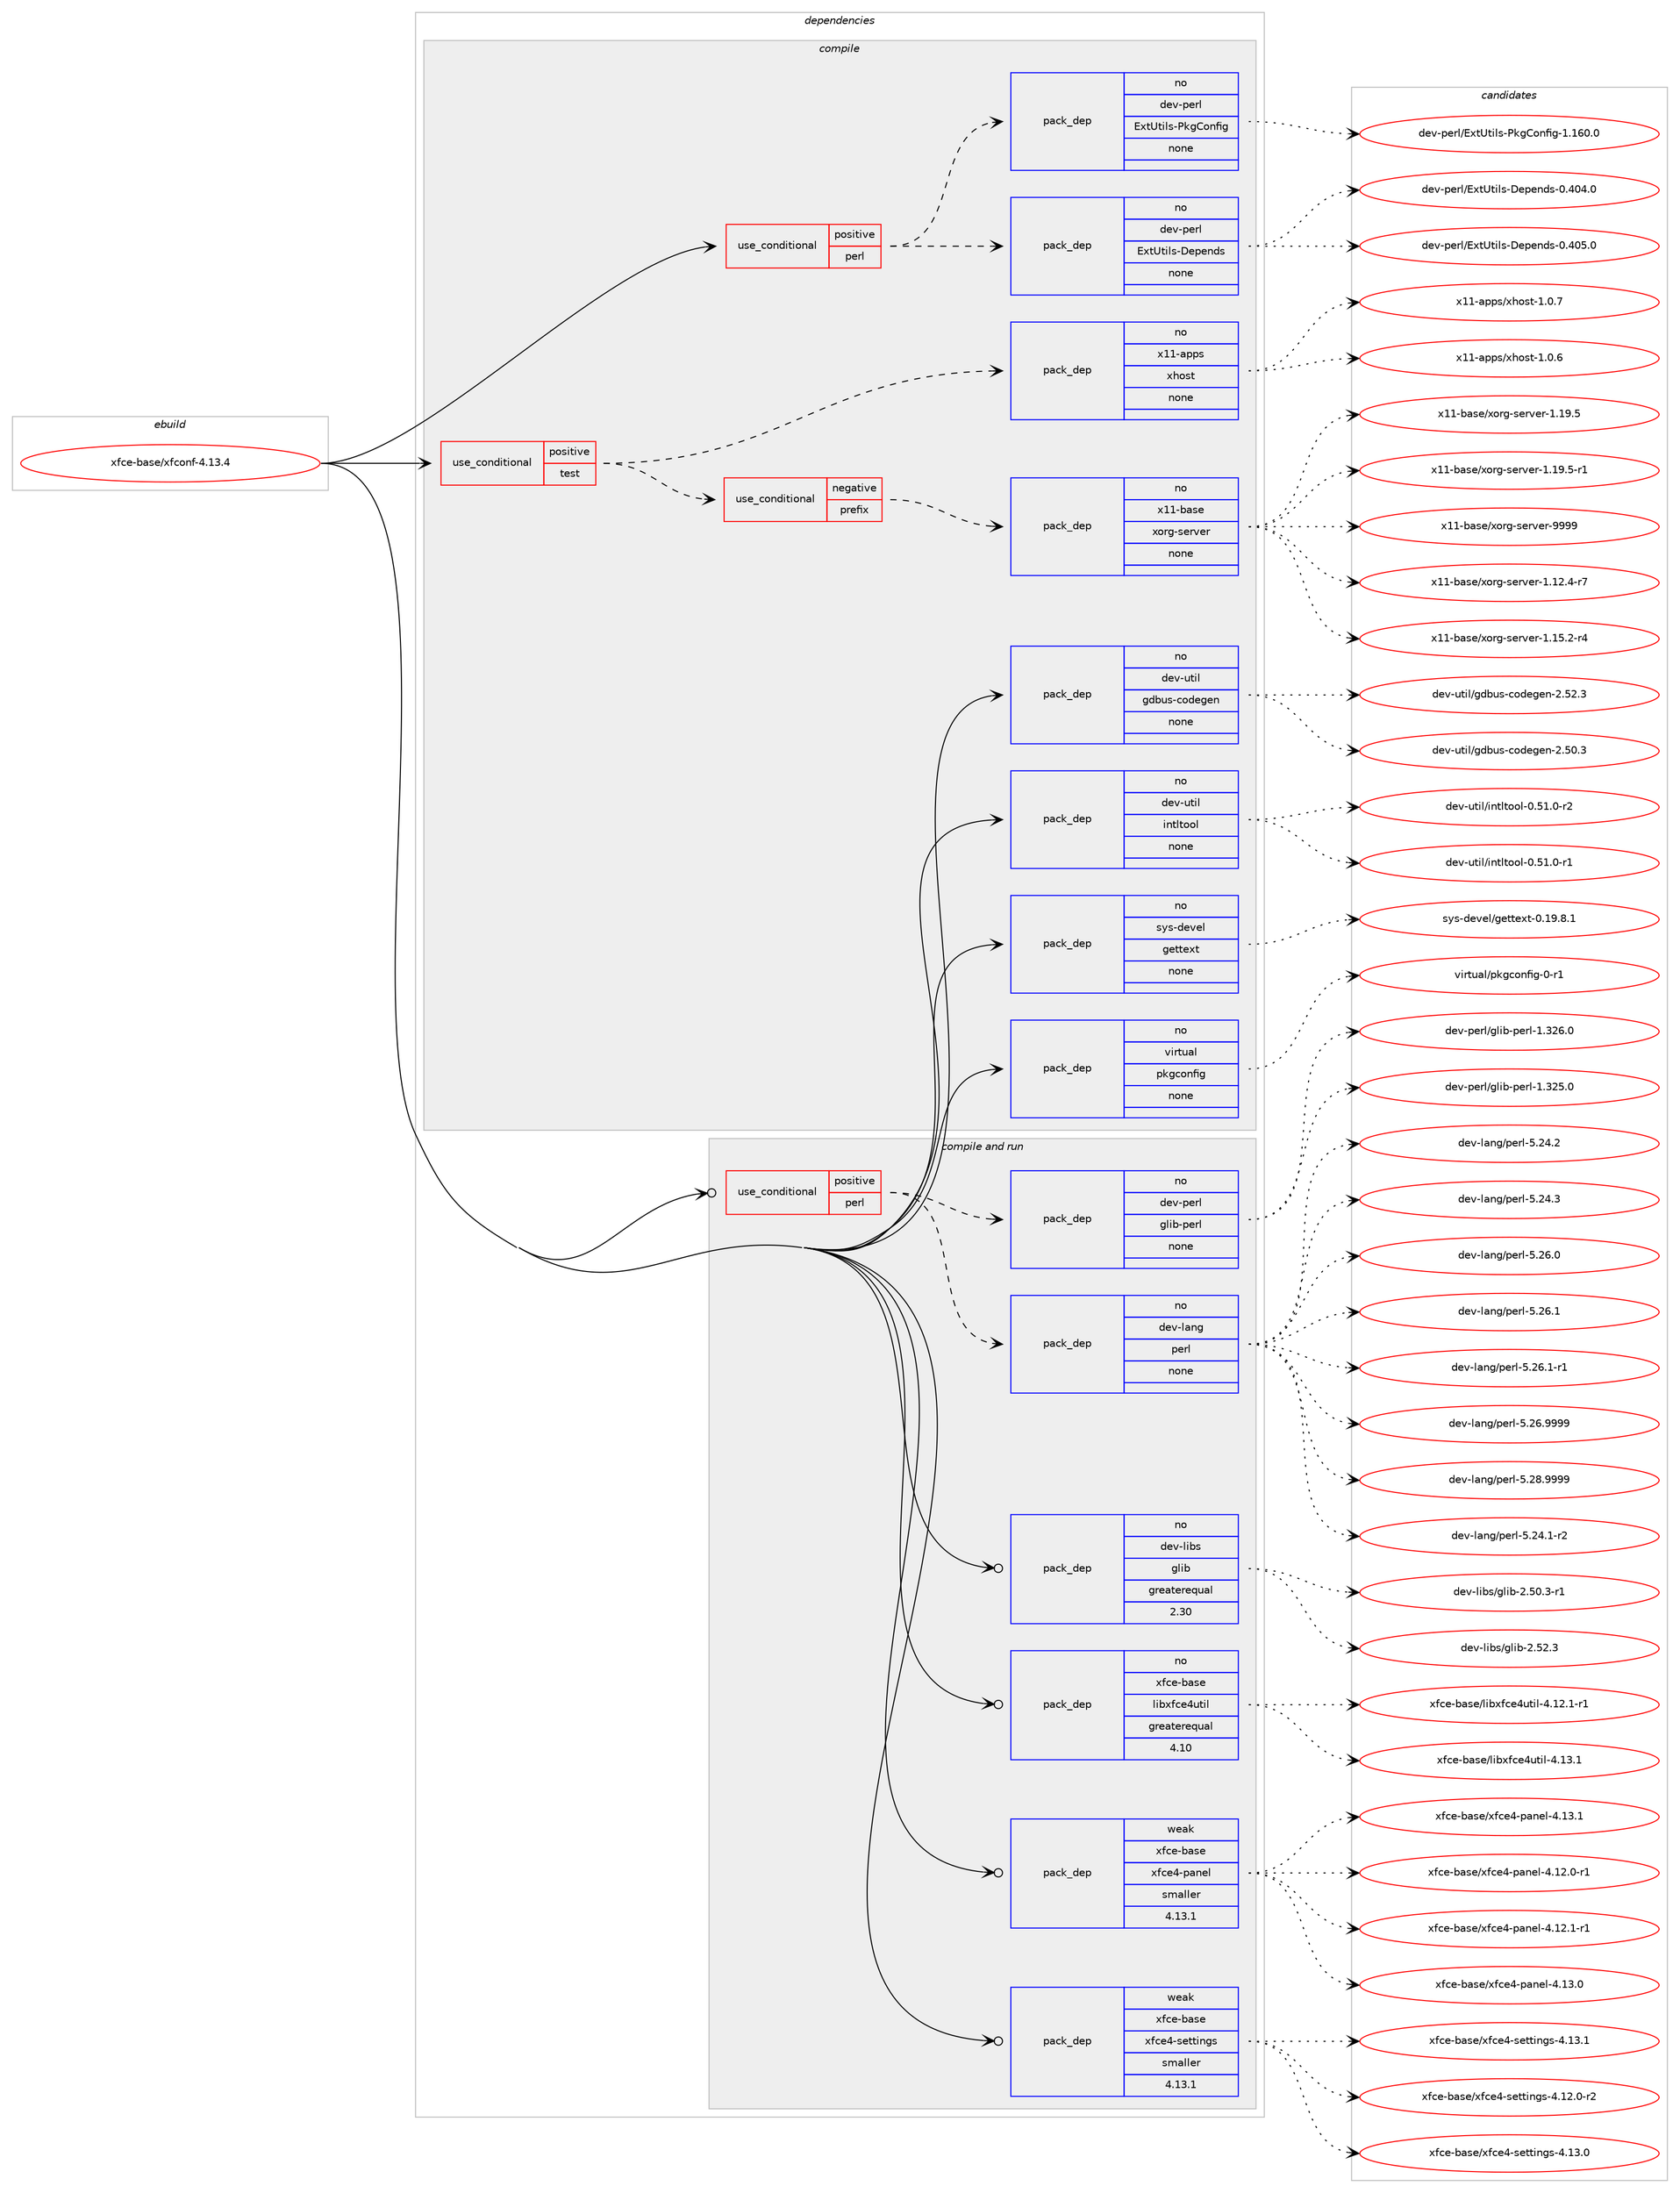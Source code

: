 digraph prolog {

# *************
# Graph options
# *************

newrank=true;
concentrate=true;
compound=true;
graph [rankdir=LR,fontname=Helvetica,fontsize=10,ranksep=1.5];#, ranksep=2.5, nodesep=0.2];
edge  [arrowhead=vee];
node  [fontname=Helvetica,fontsize=10];

# **********
# The ebuild
# **********

subgraph cluster_leftcol {
color=gray;
rank=same;
label=<<i>ebuild</i>>;
id [label="xfce-base/xfconf-4.13.4", color=red, width=4, href="../xfce-base/xfconf-4.13.4.svg"];
}

# ****************
# The dependencies
# ****************

subgraph cluster_midcol {
color=gray;
label=<<i>dependencies</i>>;
subgraph cluster_compile {
fillcolor="#eeeeee";
style=filled;
label=<<i>compile</i>>;
subgraph cond124635 {
dependency534976 [label=<<TABLE BORDER="0" CELLBORDER="1" CELLSPACING="0" CELLPADDING="4"><TR><TD ROWSPAN="3" CELLPADDING="10">use_conditional</TD></TR><TR><TD>positive</TD></TR><TR><TD>perl</TD></TR></TABLE>>, shape=none, color=red];
subgraph pack400170 {
dependency534977 [label=<<TABLE BORDER="0" CELLBORDER="1" CELLSPACING="0" CELLPADDING="4" WIDTH="220"><TR><TD ROWSPAN="6" CELLPADDING="30">pack_dep</TD></TR><TR><TD WIDTH="110">no</TD></TR><TR><TD>dev-perl</TD></TR><TR><TD>ExtUtils-Depends</TD></TR><TR><TD>none</TD></TR><TR><TD></TD></TR></TABLE>>, shape=none, color=blue];
}
dependency534976:e -> dependency534977:w [weight=20,style="dashed",arrowhead="vee"];
subgraph pack400171 {
dependency534978 [label=<<TABLE BORDER="0" CELLBORDER="1" CELLSPACING="0" CELLPADDING="4" WIDTH="220"><TR><TD ROWSPAN="6" CELLPADDING="30">pack_dep</TD></TR><TR><TD WIDTH="110">no</TD></TR><TR><TD>dev-perl</TD></TR><TR><TD>ExtUtils-PkgConfig</TD></TR><TR><TD>none</TD></TR><TR><TD></TD></TR></TABLE>>, shape=none, color=blue];
}
dependency534976:e -> dependency534978:w [weight=20,style="dashed",arrowhead="vee"];
}
id:e -> dependency534976:w [weight=20,style="solid",arrowhead="vee"];
subgraph cond124636 {
dependency534979 [label=<<TABLE BORDER="0" CELLBORDER="1" CELLSPACING="0" CELLPADDING="4"><TR><TD ROWSPAN="3" CELLPADDING="10">use_conditional</TD></TR><TR><TD>positive</TD></TR><TR><TD>test</TD></TR></TABLE>>, shape=none, color=red];
subgraph cond124637 {
dependency534980 [label=<<TABLE BORDER="0" CELLBORDER="1" CELLSPACING="0" CELLPADDING="4"><TR><TD ROWSPAN="3" CELLPADDING="10">use_conditional</TD></TR><TR><TD>negative</TD></TR><TR><TD>prefix</TD></TR></TABLE>>, shape=none, color=red];
subgraph pack400172 {
dependency534981 [label=<<TABLE BORDER="0" CELLBORDER="1" CELLSPACING="0" CELLPADDING="4" WIDTH="220"><TR><TD ROWSPAN="6" CELLPADDING="30">pack_dep</TD></TR><TR><TD WIDTH="110">no</TD></TR><TR><TD>x11-base</TD></TR><TR><TD>xorg-server</TD></TR><TR><TD>none</TD></TR><TR><TD></TD></TR></TABLE>>, shape=none, color=blue];
}
dependency534980:e -> dependency534981:w [weight=20,style="dashed",arrowhead="vee"];
}
dependency534979:e -> dependency534980:w [weight=20,style="dashed",arrowhead="vee"];
subgraph pack400173 {
dependency534982 [label=<<TABLE BORDER="0" CELLBORDER="1" CELLSPACING="0" CELLPADDING="4" WIDTH="220"><TR><TD ROWSPAN="6" CELLPADDING="30">pack_dep</TD></TR><TR><TD WIDTH="110">no</TD></TR><TR><TD>x11-apps</TD></TR><TR><TD>xhost</TD></TR><TR><TD>none</TD></TR><TR><TD></TD></TR></TABLE>>, shape=none, color=blue];
}
dependency534979:e -> dependency534982:w [weight=20,style="dashed",arrowhead="vee"];
}
id:e -> dependency534979:w [weight=20,style="solid",arrowhead="vee"];
subgraph pack400174 {
dependency534983 [label=<<TABLE BORDER="0" CELLBORDER="1" CELLSPACING="0" CELLPADDING="4" WIDTH="220"><TR><TD ROWSPAN="6" CELLPADDING="30">pack_dep</TD></TR><TR><TD WIDTH="110">no</TD></TR><TR><TD>dev-util</TD></TR><TR><TD>gdbus-codegen</TD></TR><TR><TD>none</TD></TR><TR><TD></TD></TR></TABLE>>, shape=none, color=blue];
}
id:e -> dependency534983:w [weight=20,style="solid",arrowhead="vee"];
subgraph pack400175 {
dependency534984 [label=<<TABLE BORDER="0" CELLBORDER="1" CELLSPACING="0" CELLPADDING="4" WIDTH="220"><TR><TD ROWSPAN="6" CELLPADDING="30">pack_dep</TD></TR><TR><TD WIDTH="110">no</TD></TR><TR><TD>dev-util</TD></TR><TR><TD>intltool</TD></TR><TR><TD>none</TD></TR><TR><TD></TD></TR></TABLE>>, shape=none, color=blue];
}
id:e -> dependency534984:w [weight=20,style="solid",arrowhead="vee"];
subgraph pack400176 {
dependency534985 [label=<<TABLE BORDER="0" CELLBORDER="1" CELLSPACING="0" CELLPADDING="4" WIDTH="220"><TR><TD ROWSPAN="6" CELLPADDING="30">pack_dep</TD></TR><TR><TD WIDTH="110">no</TD></TR><TR><TD>sys-devel</TD></TR><TR><TD>gettext</TD></TR><TR><TD>none</TD></TR><TR><TD></TD></TR></TABLE>>, shape=none, color=blue];
}
id:e -> dependency534985:w [weight=20,style="solid",arrowhead="vee"];
subgraph pack400177 {
dependency534986 [label=<<TABLE BORDER="0" CELLBORDER="1" CELLSPACING="0" CELLPADDING="4" WIDTH="220"><TR><TD ROWSPAN="6" CELLPADDING="30">pack_dep</TD></TR><TR><TD WIDTH="110">no</TD></TR><TR><TD>virtual</TD></TR><TR><TD>pkgconfig</TD></TR><TR><TD>none</TD></TR><TR><TD></TD></TR></TABLE>>, shape=none, color=blue];
}
id:e -> dependency534986:w [weight=20,style="solid",arrowhead="vee"];
}
subgraph cluster_compileandrun {
fillcolor="#eeeeee";
style=filled;
label=<<i>compile and run</i>>;
subgraph cond124638 {
dependency534987 [label=<<TABLE BORDER="0" CELLBORDER="1" CELLSPACING="0" CELLPADDING="4"><TR><TD ROWSPAN="3" CELLPADDING="10">use_conditional</TD></TR><TR><TD>positive</TD></TR><TR><TD>perl</TD></TR></TABLE>>, shape=none, color=red];
subgraph pack400178 {
dependency534988 [label=<<TABLE BORDER="0" CELLBORDER="1" CELLSPACING="0" CELLPADDING="4" WIDTH="220"><TR><TD ROWSPAN="6" CELLPADDING="30">pack_dep</TD></TR><TR><TD WIDTH="110">no</TD></TR><TR><TD>dev-lang</TD></TR><TR><TD>perl</TD></TR><TR><TD>none</TD></TR><TR><TD></TD></TR></TABLE>>, shape=none, color=blue];
}
dependency534987:e -> dependency534988:w [weight=20,style="dashed",arrowhead="vee"];
subgraph pack400179 {
dependency534989 [label=<<TABLE BORDER="0" CELLBORDER="1" CELLSPACING="0" CELLPADDING="4" WIDTH="220"><TR><TD ROWSPAN="6" CELLPADDING="30">pack_dep</TD></TR><TR><TD WIDTH="110">no</TD></TR><TR><TD>dev-perl</TD></TR><TR><TD>glib-perl</TD></TR><TR><TD>none</TD></TR><TR><TD></TD></TR></TABLE>>, shape=none, color=blue];
}
dependency534987:e -> dependency534989:w [weight=20,style="dashed",arrowhead="vee"];
}
id:e -> dependency534987:w [weight=20,style="solid",arrowhead="odotvee"];
subgraph pack400180 {
dependency534990 [label=<<TABLE BORDER="0" CELLBORDER="1" CELLSPACING="0" CELLPADDING="4" WIDTH="220"><TR><TD ROWSPAN="6" CELLPADDING="30">pack_dep</TD></TR><TR><TD WIDTH="110">no</TD></TR><TR><TD>dev-libs</TD></TR><TR><TD>glib</TD></TR><TR><TD>greaterequal</TD></TR><TR><TD>2.30</TD></TR></TABLE>>, shape=none, color=blue];
}
id:e -> dependency534990:w [weight=20,style="solid",arrowhead="odotvee"];
subgraph pack400181 {
dependency534991 [label=<<TABLE BORDER="0" CELLBORDER="1" CELLSPACING="0" CELLPADDING="4" WIDTH="220"><TR><TD ROWSPAN="6" CELLPADDING="30">pack_dep</TD></TR><TR><TD WIDTH="110">no</TD></TR><TR><TD>xfce-base</TD></TR><TR><TD>libxfce4util</TD></TR><TR><TD>greaterequal</TD></TR><TR><TD>4.10</TD></TR></TABLE>>, shape=none, color=blue];
}
id:e -> dependency534991:w [weight=20,style="solid",arrowhead="odotvee"];
subgraph pack400182 {
dependency534992 [label=<<TABLE BORDER="0" CELLBORDER="1" CELLSPACING="0" CELLPADDING="4" WIDTH="220"><TR><TD ROWSPAN="6" CELLPADDING="30">pack_dep</TD></TR><TR><TD WIDTH="110">weak</TD></TR><TR><TD>xfce-base</TD></TR><TR><TD>xfce4-panel</TD></TR><TR><TD>smaller</TD></TR><TR><TD>4.13.1</TD></TR></TABLE>>, shape=none, color=blue];
}
id:e -> dependency534992:w [weight=20,style="solid",arrowhead="odotvee"];
subgraph pack400183 {
dependency534993 [label=<<TABLE BORDER="0" CELLBORDER="1" CELLSPACING="0" CELLPADDING="4" WIDTH="220"><TR><TD ROWSPAN="6" CELLPADDING="30">pack_dep</TD></TR><TR><TD WIDTH="110">weak</TD></TR><TR><TD>xfce-base</TD></TR><TR><TD>xfce4-settings</TD></TR><TR><TD>smaller</TD></TR><TR><TD>4.13.1</TD></TR></TABLE>>, shape=none, color=blue];
}
id:e -> dependency534993:w [weight=20,style="solid",arrowhead="odotvee"];
}
subgraph cluster_run {
fillcolor="#eeeeee";
style=filled;
label=<<i>run</i>>;
}
}

# **************
# The candidates
# **************

subgraph cluster_choices {
rank=same;
color=gray;
label=<<i>candidates</i>>;

subgraph choice400170 {
color=black;
nodesep=1;
choice1001011184511210111410847691201168511610510811545681011121011101001154548465248524648 [label="dev-perl/ExtUtils-Depends-0.404.0", color=red, width=4,href="../dev-perl/ExtUtils-Depends-0.404.0.svg"];
choice1001011184511210111410847691201168511610510811545681011121011101001154548465248534648 [label="dev-perl/ExtUtils-Depends-0.405.0", color=red, width=4,href="../dev-perl/ExtUtils-Depends-0.405.0.svg"];
dependency534977:e -> choice1001011184511210111410847691201168511610510811545681011121011101001154548465248524648:w [style=dotted,weight="100"];
dependency534977:e -> choice1001011184511210111410847691201168511610510811545681011121011101001154548465248534648:w [style=dotted,weight="100"];
}
subgraph choice400171 {
color=black;
nodesep=1;
choice100101118451121011141084769120116851161051081154580107103671111101021051034549464954484648 [label="dev-perl/ExtUtils-PkgConfig-1.160.0", color=red, width=4,href="../dev-perl/ExtUtils-PkgConfig-1.160.0.svg"];
dependency534978:e -> choice100101118451121011141084769120116851161051081154580107103671111101021051034549464954484648:w [style=dotted,weight="100"];
}
subgraph choice400172 {
color=black;
nodesep=1;
choice12049494598971151014712011111410345115101114118101114454946495046524511455 [label="x11-base/xorg-server-1.12.4-r7", color=red, width=4,href="../x11-base/xorg-server-1.12.4-r7.svg"];
choice12049494598971151014712011111410345115101114118101114454946495346504511452 [label="x11-base/xorg-server-1.15.2-r4", color=red, width=4,href="../x11-base/xorg-server-1.15.2-r4.svg"];
choice1204949459897115101471201111141034511510111411810111445494649574653 [label="x11-base/xorg-server-1.19.5", color=red, width=4,href="../x11-base/xorg-server-1.19.5.svg"];
choice12049494598971151014712011111410345115101114118101114454946495746534511449 [label="x11-base/xorg-server-1.19.5-r1", color=red, width=4,href="../x11-base/xorg-server-1.19.5-r1.svg"];
choice120494945989711510147120111114103451151011141181011144557575757 [label="x11-base/xorg-server-9999", color=red, width=4,href="../x11-base/xorg-server-9999.svg"];
dependency534981:e -> choice12049494598971151014712011111410345115101114118101114454946495046524511455:w [style=dotted,weight="100"];
dependency534981:e -> choice12049494598971151014712011111410345115101114118101114454946495346504511452:w [style=dotted,weight="100"];
dependency534981:e -> choice1204949459897115101471201111141034511510111411810111445494649574653:w [style=dotted,weight="100"];
dependency534981:e -> choice12049494598971151014712011111410345115101114118101114454946495746534511449:w [style=dotted,weight="100"];
dependency534981:e -> choice120494945989711510147120111114103451151011141181011144557575757:w [style=dotted,weight="100"];
}
subgraph choice400173 {
color=black;
nodesep=1;
choice1204949459711211211547120104111115116454946484654 [label="x11-apps/xhost-1.0.6", color=red, width=4,href="../x11-apps/xhost-1.0.6.svg"];
choice1204949459711211211547120104111115116454946484655 [label="x11-apps/xhost-1.0.7", color=red, width=4,href="../x11-apps/xhost-1.0.7.svg"];
dependency534982:e -> choice1204949459711211211547120104111115116454946484654:w [style=dotted,weight="100"];
dependency534982:e -> choice1204949459711211211547120104111115116454946484655:w [style=dotted,weight="100"];
}
subgraph choice400174 {
color=black;
nodesep=1;
choice100101118451171161051084710310098117115459911110010110310111045504653484651 [label="dev-util/gdbus-codegen-2.50.3", color=red, width=4,href="../dev-util/gdbus-codegen-2.50.3.svg"];
choice100101118451171161051084710310098117115459911110010110310111045504653504651 [label="dev-util/gdbus-codegen-2.52.3", color=red, width=4,href="../dev-util/gdbus-codegen-2.52.3.svg"];
dependency534983:e -> choice100101118451171161051084710310098117115459911110010110310111045504653484651:w [style=dotted,weight="100"];
dependency534983:e -> choice100101118451171161051084710310098117115459911110010110310111045504653504651:w [style=dotted,weight="100"];
}
subgraph choice400175 {
color=black;
nodesep=1;
choice1001011184511711610510847105110116108116111111108454846534946484511449 [label="dev-util/intltool-0.51.0-r1", color=red, width=4,href="../dev-util/intltool-0.51.0-r1.svg"];
choice1001011184511711610510847105110116108116111111108454846534946484511450 [label="dev-util/intltool-0.51.0-r2", color=red, width=4,href="../dev-util/intltool-0.51.0-r2.svg"];
dependency534984:e -> choice1001011184511711610510847105110116108116111111108454846534946484511449:w [style=dotted,weight="100"];
dependency534984:e -> choice1001011184511711610510847105110116108116111111108454846534946484511450:w [style=dotted,weight="100"];
}
subgraph choice400176 {
color=black;
nodesep=1;
choice1151211154510010111810110847103101116116101120116454846495746564649 [label="sys-devel/gettext-0.19.8.1", color=red, width=4,href="../sys-devel/gettext-0.19.8.1.svg"];
dependency534985:e -> choice1151211154510010111810110847103101116116101120116454846495746564649:w [style=dotted,weight="100"];
}
subgraph choice400177 {
color=black;
nodesep=1;
choice11810511411611797108471121071039911111010210510345484511449 [label="virtual/pkgconfig-0-r1", color=red, width=4,href="../virtual/pkgconfig-0-r1.svg"];
dependency534986:e -> choice11810511411611797108471121071039911111010210510345484511449:w [style=dotted,weight="100"];
}
subgraph choice400178 {
color=black;
nodesep=1;
choice100101118451089711010347112101114108455346505246494511450 [label="dev-lang/perl-5.24.1-r2", color=red, width=4,href="../dev-lang/perl-5.24.1-r2.svg"];
choice10010111845108971101034711210111410845534650524650 [label="dev-lang/perl-5.24.2", color=red, width=4,href="../dev-lang/perl-5.24.2.svg"];
choice10010111845108971101034711210111410845534650524651 [label="dev-lang/perl-5.24.3", color=red, width=4,href="../dev-lang/perl-5.24.3.svg"];
choice10010111845108971101034711210111410845534650544648 [label="dev-lang/perl-5.26.0", color=red, width=4,href="../dev-lang/perl-5.26.0.svg"];
choice10010111845108971101034711210111410845534650544649 [label="dev-lang/perl-5.26.1", color=red, width=4,href="../dev-lang/perl-5.26.1.svg"];
choice100101118451089711010347112101114108455346505446494511449 [label="dev-lang/perl-5.26.1-r1", color=red, width=4,href="../dev-lang/perl-5.26.1-r1.svg"];
choice10010111845108971101034711210111410845534650544657575757 [label="dev-lang/perl-5.26.9999", color=red, width=4,href="../dev-lang/perl-5.26.9999.svg"];
choice10010111845108971101034711210111410845534650564657575757 [label="dev-lang/perl-5.28.9999", color=red, width=4,href="../dev-lang/perl-5.28.9999.svg"];
dependency534988:e -> choice100101118451089711010347112101114108455346505246494511450:w [style=dotted,weight="100"];
dependency534988:e -> choice10010111845108971101034711210111410845534650524650:w [style=dotted,weight="100"];
dependency534988:e -> choice10010111845108971101034711210111410845534650524651:w [style=dotted,weight="100"];
dependency534988:e -> choice10010111845108971101034711210111410845534650544648:w [style=dotted,weight="100"];
dependency534988:e -> choice10010111845108971101034711210111410845534650544649:w [style=dotted,weight="100"];
dependency534988:e -> choice100101118451089711010347112101114108455346505446494511449:w [style=dotted,weight="100"];
dependency534988:e -> choice10010111845108971101034711210111410845534650544657575757:w [style=dotted,weight="100"];
dependency534988:e -> choice10010111845108971101034711210111410845534650564657575757:w [style=dotted,weight="100"];
}
subgraph choice400179 {
color=black;
nodesep=1;
choice100101118451121011141084710310810598451121011141084549465150534648 [label="dev-perl/glib-perl-1.325.0", color=red, width=4,href="../dev-perl/glib-perl-1.325.0.svg"];
choice100101118451121011141084710310810598451121011141084549465150544648 [label="dev-perl/glib-perl-1.326.0", color=red, width=4,href="../dev-perl/glib-perl-1.326.0.svg"];
dependency534989:e -> choice100101118451121011141084710310810598451121011141084549465150534648:w [style=dotted,weight="100"];
dependency534989:e -> choice100101118451121011141084710310810598451121011141084549465150544648:w [style=dotted,weight="100"];
}
subgraph choice400180 {
color=black;
nodesep=1;
choice10010111845108105981154710310810598455046534846514511449 [label="dev-libs/glib-2.50.3-r1", color=red, width=4,href="../dev-libs/glib-2.50.3-r1.svg"];
choice1001011184510810598115471031081059845504653504651 [label="dev-libs/glib-2.52.3", color=red, width=4,href="../dev-libs/glib-2.52.3.svg"];
dependency534990:e -> choice10010111845108105981154710310810598455046534846514511449:w [style=dotted,weight="100"];
dependency534990:e -> choice1001011184510810598115471031081059845504653504651:w [style=dotted,weight="100"];
}
subgraph choice400181 {
color=black;
nodesep=1;
choice1201029910145989711510147108105981201029910152117116105108455246495046494511449 [label="xfce-base/libxfce4util-4.12.1-r1", color=red, width=4,href="../xfce-base/libxfce4util-4.12.1-r1.svg"];
choice120102991014598971151014710810598120102991015211711610510845524649514649 [label="xfce-base/libxfce4util-4.13.1", color=red, width=4,href="../xfce-base/libxfce4util-4.13.1.svg"];
dependency534991:e -> choice1201029910145989711510147108105981201029910152117116105108455246495046494511449:w [style=dotted,weight="100"];
dependency534991:e -> choice120102991014598971151014710810598120102991015211711610510845524649514649:w [style=dotted,weight="100"];
}
subgraph choice400182 {
color=black;
nodesep=1;
choice120102991014598971151014712010299101524511297110101108455246495046484511449 [label="xfce-base/xfce4-panel-4.12.0-r1", color=red, width=4,href="../xfce-base/xfce4-panel-4.12.0-r1.svg"];
choice120102991014598971151014712010299101524511297110101108455246495046494511449 [label="xfce-base/xfce4-panel-4.12.1-r1", color=red, width=4,href="../xfce-base/xfce4-panel-4.12.1-r1.svg"];
choice12010299101459897115101471201029910152451129711010110845524649514648 [label="xfce-base/xfce4-panel-4.13.0", color=red, width=4,href="../xfce-base/xfce4-panel-4.13.0.svg"];
choice12010299101459897115101471201029910152451129711010110845524649514649 [label="xfce-base/xfce4-panel-4.13.1", color=red, width=4,href="../xfce-base/xfce4-panel-4.13.1.svg"];
dependency534992:e -> choice120102991014598971151014712010299101524511297110101108455246495046484511449:w [style=dotted,weight="100"];
dependency534992:e -> choice120102991014598971151014712010299101524511297110101108455246495046494511449:w [style=dotted,weight="100"];
dependency534992:e -> choice12010299101459897115101471201029910152451129711010110845524649514648:w [style=dotted,weight="100"];
dependency534992:e -> choice12010299101459897115101471201029910152451129711010110845524649514649:w [style=dotted,weight="100"];
}
subgraph choice400183 {
color=black;
nodesep=1;
choice1201029910145989711510147120102991015245115101116116105110103115455246495046484511450 [label="xfce-base/xfce4-settings-4.12.0-r2", color=red, width=4,href="../xfce-base/xfce4-settings-4.12.0-r2.svg"];
choice120102991014598971151014712010299101524511510111611610511010311545524649514648 [label="xfce-base/xfce4-settings-4.13.0", color=red, width=4,href="../xfce-base/xfce4-settings-4.13.0.svg"];
choice120102991014598971151014712010299101524511510111611610511010311545524649514649 [label="xfce-base/xfce4-settings-4.13.1", color=red, width=4,href="../xfce-base/xfce4-settings-4.13.1.svg"];
dependency534993:e -> choice1201029910145989711510147120102991015245115101116116105110103115455246495046484511450:w [style=dotted,weight="100"];
dependency534993:e -> choice120102991014598971151014712010299101524511510111611610511010311545524649514648:w [style=dotted,weight="100"];
dependency534993:e -> choice120102991014598971151014712010299101524511510111611610511010311545524649514649:w [style=dotted,weight="100"];
}
}

}
